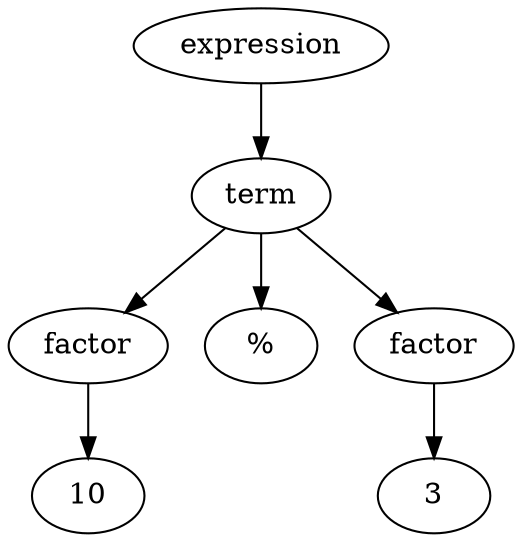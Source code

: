 // Árvore de Análise
digraph {
	1545678769520 [label=expression]
	1545678770080 [label=term]
	1545678769520 -> 1545678770080
	1545678769856 [label=factor]
	1545678770080 -> 1545678769856
	1545678917584 [label=10]
	1545678769856 -> 1545678917584
	1545678917520 [label="%"]
	1545678770080 -> 1545678917520
	1545678769744 [label=factor]
	1545678770080 -> 1545678769744
	1545678915472 [label=3]
	1545678769744 -> 1545678915472
}
